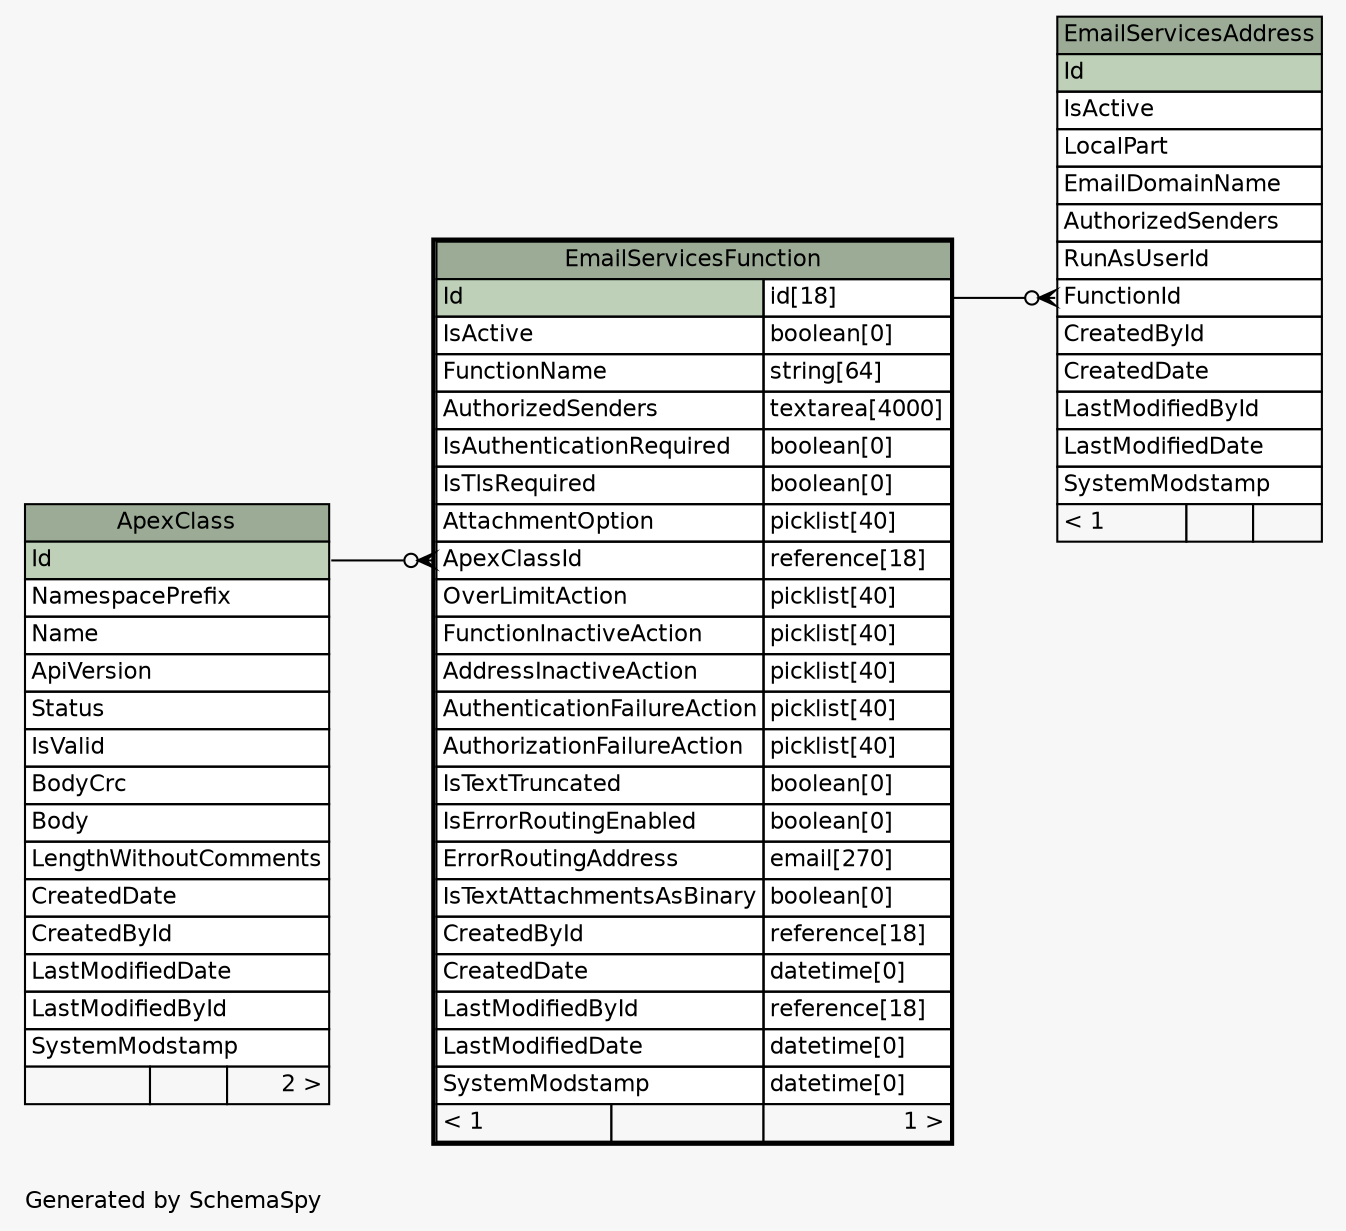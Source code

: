 // dot 2.36.0 on Mac OS X 10.11.6
// SchemaSpy rev 590
digraph "oneDegreeRelationshipsDiagram" {
  graph [
    rankdir="RL"
    bgcolor="#f7f7f7"
    label="\nGenerated by SchemaSpy"
    labeljust="l"
    nodesep="0.18"
    ranksep="0.46"
    fontname="Helvetica"
    fontsize="11"
  ];
  node [
    fontname="Helvetica"
    fontsize="11"
    shape="plaintext"
  ];
  edge [
    arrowsize="0.8"
  ];
  "EmailServicesAddress":"FunctionId":w -> "EmailServicesFunction":"Id.type":e [arrowhead=none dir=back arrowtail=crowodot];
  "EmailServicesFunction":"ApexClassId":w -> "ApexClass":"Id":e [arrowhead=none dir=back arrowtail=crowodot];
  "ApexClass" [
    label=<
    <TABLE BORDER="0" CELLBORDER="1" CELLSPACING="0" BGCOLOR="#ffffff">
      <TR><TD COLSPAN="3" BGCOLOR="#9bab96" ALIGN="CENTER">ApexClass</TD></TR>
      <TR><TD PORT="Id" COLSPAN="3" BGCOLOR="#bed1b8" ALIGN="LEFT">Id</TD></TR>
      <TR><TD PORT="NamespacePrefix" COLSPAN="3" ALIGN="LEFT">NamespacePrefix</TD></TR>
      <TR><TD PORT="Name" COLSPAN="3" ALIGN="LEFT">Name</TD></TR>
      <TR><TD PORT="ApiVersion" COLSPAN="3" ALIGN="LEFT">ApiVersion</TD></TR>
      <TR><TD PORT="Status" COLSPAN="3" ALIGN="LEFT">Status</TD></TR>
      <TR><TD PORT="IsValid" COLSPAN="3" ALIGN="LEFT">IsValid</TD></TR>
      <TR><TD PORT="BodyCrc" COLSPAN="3" ALIGN="LEFT">BodyCrc</TD></TR>
      <TR><TD PORT="Body" COLSPAN="3" ALIGN="LEFT">Body</TD></TR>
      <TR><TD PORT="LengthWithoutComments" COLSPAN="3" ALIGN="LEFT">LengthWithoutComments</TD></TR>
      <TR><TD PORT="CreatedDate" COLSPAN="3" ALIGN="LEFT">CreatedDate</TD></TR>
      <TR><TD PORT="CreatedById" COLSPAN="3" ALIGN="LEFT">CreatedById</TD></TR>
      <TR><TD PORT="LastModifiedDate" COLSPAN="3" ALIGN="LEFT">LastModifiedDate</TD></TR>
      <TR><TD PORT="LastModifiedById" COLSPAN="3" ALIGN="LEFT">LastModifiedById</TD></TR>
      <TR><TD PORT="SystemModstamp" COLSPAN="3" ALIGN="LEFT">SystemModstamp</TD></TR>
      <TR><TD ALIGN="LEFT" BGCOLOR="#f7f7f7">  </TD><TD ALIGN="RIGHT" BGCOLOR="#f7f7f7">  </TD><TD ALIGN="RIGHT" BGCOLOR="#f7f7f7">2 &gt;</TD></TR>
    </TABLE>>
    URL="ApexClass.html"
    tooltip="ApexClass"
  ];
  "EmailServicesAddress" [
    label=<
    <TABLE BORDER="0" CELLBORDER="1" CELLSPACING="0" BGCOLOR="#ffffff">
      <TR><TD COLSPAN="3" BGCOLOR="#9bab96" ALIGN="CENTER">EmailServicesAddress</TD></TR>
      <TR><TD PORT="Id" COLSPAN="3" BGCOLOR="#bed1b8" ALIGN="LEFT">Id</TD></TR>
      <TR><TD PORT="IsActive" COLSPAN="3" ALIGN="LEFT">IsActive</TD></TR>
      <TR><TD PORT="LocalPart" COLSPAN="3" ALIGN="LEFT">LocalPart</TD></TR>
      <TR><TD PORT="EmailDomainName" COLSPAN="3" ALIGN="LEFT">EmailDomainName</TD></TR>
      <TR><TD PORT="AuthorizedSenders" COLSPAN="3" ALIGN="LEFT">AuthorizedSenders</TD></TR>
      <TR><TD PORT="RunAsUserId" COLSPAN="3" ALIGN="LEFT">RunAsUserId</TD></TR>
      <TR><TD PORT="FunctionId" COLSPAN="3" ALIGN="LEFT">FunctionId</TD></TR>
      <TR><TD PORT="CreatedById" COLSPAN="3" ALIGN="LEFT">CreatedById</TD></TR>
      <TR><TD PORT="CreatedDate" COLSPAN="3" ALIGN="LEFT">CreatedDate</TD></TR>
      <TR><TD PORT="LastModifiedById" COLSPAN="3" ALIGN="LEFT">LastModifiedById</TD></TR>
      <TR><TD PORT="LastModifiedDate" COLSPAN="3" ALIGN="LEFT">LastModifiedDate</TD></TR>
      <TR><TD PORT="SystemModstamp" COLSPAN="3" ALIGN="LEFT">SystemModstamp</TD></TR>
      <TR><TD ALIGN="LEFT" BGCOLOR="#f7f7f7">&lt; 1</TD><TD ALIGN="RIGHT" BGCOLOR="#f7f7f7">  </TD><TD ALIGN="RIGHT" BGCOLOR="#f7f7f7">  </TD></TR>
    </TABLE>>
    URL="EmailServicesAddress.html"
    tooltip="EmailServicesAddress"
  ];
  "EmailServicesFunction" [
    label=<
    <TABLE BORDER="2" CELLBORDER="1" CELLSPACING="0" BGCOLOR="#ffffff">
      <TR><TD COLSPAN="3" BGCOLOR="#9bab96" ALIGN="CENTER">EmailServicesFunction</TD></TR>
      <TR><TD PORT="Id" COLSPAN="2" BGCOLOR="#bed1b8" ALIGN="LEFT">Id</TD><TD PORT="Id.type" ALIGN="LEFT">id[18]</TD></TR>
      <TR><TD PORT="IsActive" COLSPAN="2" ALIGN="LEFT">IsActive</TD><TD PORT="IsActive.type" ALIGN="LEFT">boolean[0]</TD></TR>
      <TR><TD PORT="FunctionName" COLSPAN="2" ALIGN="LEFT">FunctionName</TD><TD PORT="FunctionName.type" ALIGN="LEFT">string[64]</TD></TR>
      <TR><TD PORT="AuthorizedSenders" COLSPAN="2" ALIGN="LEFT">AuthorizedSenders</TD><TD PORT="AuthorizedSenders.type" ALIGN="LEFT">textarea[4000]</TD></TR>
      <TR><TD PORT="IsAuthenticationRequired" COLSPAN="2" ALIGN="LEFT">IsAuthenticationRequired</TD><TD PORT="IsAuthenticationRequired.type" ALIGN="LEFT">boolean[0]</TD></TR>
      <TR><TD PORT="IsTlsRequired" COLSPAN="2" ALIGN="LEFT">IsTlsRequired</TD><TD PORT="IsTlsRequired.type" ALIGN="LEFT">boolean[0]</TD></TR>
      <TR><TD PORT="AttachmentOption" COLSPAN="2" ALIGN="LEFT">AttachmentOption</TD><TD PORT="AttachmentOption.type" ALIGN="LEFT">picklist[40]</TD></TR>
      <TR><TD PORT="ApexClassId" COLSPAN="2" ALIGN="LEFT">ApexClassId</TD><TD PORT="ApexClassId.type" ALIGN="LEFT">reference[18]</TD></TR>
      <TR><TD PORT="OverLimitAction" COLSPAN="2" ALIGN="LEFT">OverLimitAction</TD><TD PORT="OverLimitAction.type" ALIGN="LEFT">picklist[40]</TD></TR>
      <TR><TD PORT="FunctionInactiveAction" COLSPAN="2" ALIGN="LEFT">FunctionInactiveAction</TD><TD PORT="FunctionInactiveAction.type" ALIGN="LEFT">picklist[40]</TD></TR>
      <TR><TD PORT="AddressInactiveAction" COLSPAN="2" ALIGN="LEFT">AddressInactiveAction</TD><TD PORT="AddressInactiveAction.type" ALIGN="LEFT">picklist[40]</TD></TR>
      <TR><TD PORT="AuthenticationFailureAction" COLSPAN="2" ALIGN="LEFT">AuthenticationFailureAction</TD><TD PORT="AuthenticationFailureAction.type" ALIGN="LEFT">picklist[40]</TD></TR>
      <TR><TD PORT="AuthorizationFailureAction" COLSPAN="2" ALIGN="LEFT">AuthorizationFailureAction</TD><TD PORT="AuthorizationFailureAction.type" ALIGN="LEFT">picklist[40]</TD></TR>
      <TR><TD PORT="IsTextTruncated" COLSPAN="2" ALIGN="LEFT">IsTextTruncated</TD><TD PORT="IsTextTruncated.type" ALIGN="LEFT">boolean[0]</TD></TR>
      <TR><TD PORT="IsErrorRoutingEnabled" COLSPAN="2" ALIGN="LEFT">IsErrorRoutingEnabled</TD><TD PORT="IsErrorRoutingEnabled.type" ALIGN="LEFT">boolean[0]</TD></TR>
      <TR><TD PORT="ErrorRoutingAddress" COLSPAN="2" ALIGN="LEFT">ErrorRoutingAddress</TD><TD PORT="ErrorRoutingAddress.type" ALIGN="LEFT">email[270]</TD></TR>
      <TR><TD PORT="IsTextAttachmentsAsBinary" COLSPAN="2" ALIGN="LEFT">IsTextAttachmentsAsBinary</TD><TD PORT="IsTextAttachmentsAsBinary.type" ALIGN="LEFT">boolean[0]</TD></TR>
      <TR><TD PORT="CreatedById" COLSPAN="2" ALIGN="LEFT">CreatedById</TD><TD PORT="CreatedById.type" ALIGN="LEFT">reference[18]</TD></TR>
      <TR><TD PORT="CreatedDate" COLSPAN="2" ALIGN="LEFT">CreatedDate</TD><TD PORT="CreatedDate.type" ALIGN="LEFT">datetime[0]</TD></TR>
      <TR><TD PORT="LastModifiedById" COLSPAN="2" ALIGN="LEFT">LastModifiedById</TD><TD PORT="LastModifiedById.type" ALIGN="LEFT">reference[18]</TD></TR>
      <TR><TD PORT="LastModifiedDate" COLSPAN="2" ALIGN="LEFT">LastModifiedDate</TD><TD PORT="LastModifiedDate.type" ALIGN="LEFT">datetime[0]</TD></TR>
      <TR><TD PORT="SystemModstamp" COLSPAN="2" ALIGN="LEFT">SystemModstamp</TD><TD PORT="SystemModstamp.type" ALIGN="LEFT">datetime[0]</TD></TR>
      <TR><TD ALIGN="LEFT" BGCOLOR="#f7f7f7">&lt; 1</TD><TD ALIGN="RIGHT" BGCOLOR="#f7f7f7">  </TD><TD ALIGN="RIGHT" BGCOLOR="#f7f7f7">1 &gt;</TD></TR>
    </TABLE>>
    URL="EmailServicesFunction.html"
    tooltip="EmailServicesFunction"
  ];
}
